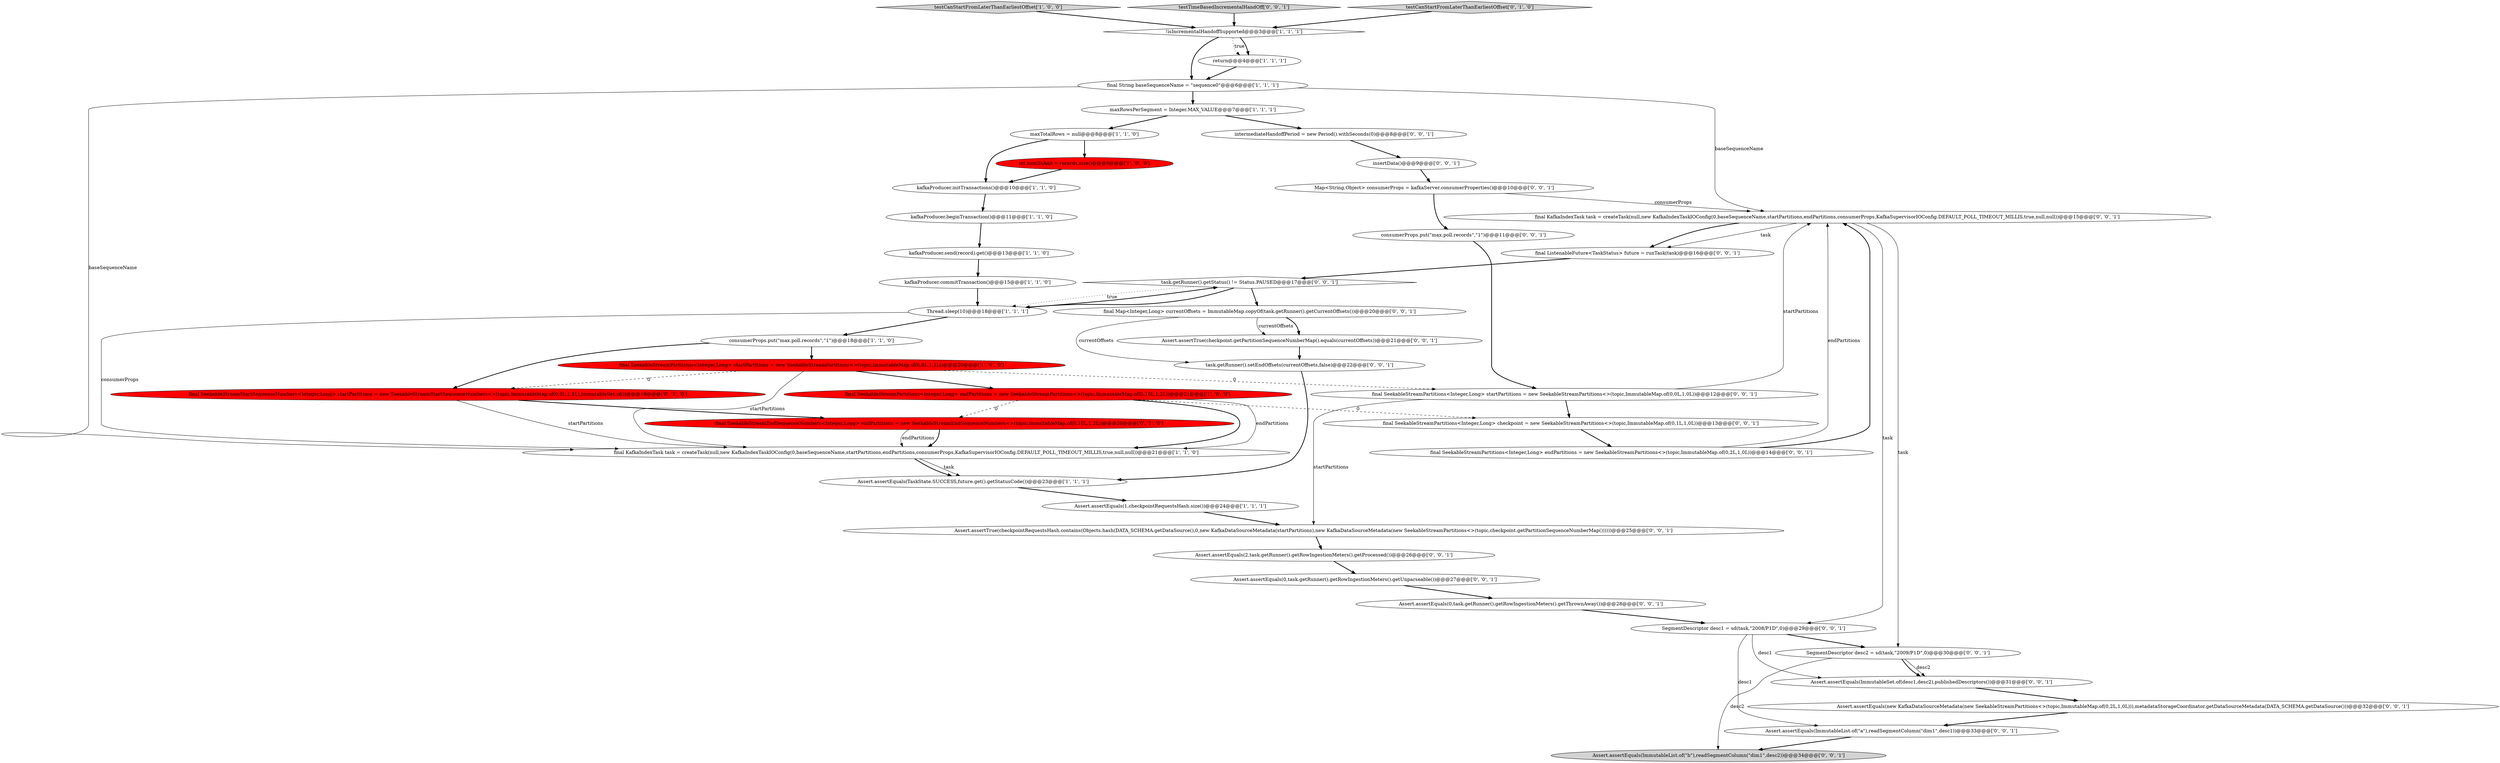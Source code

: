 digraph {
36 [style = filled, label = "task.getRunner().setEndOffsets(currentOffsets,false)@@@22@@@['0', '0', '1']", fillcolor = white, shape = ellipse image = "AAA0AAABBB3BBB"];
40 [style = filled, label = "Assert.assertTrue(checkpointRequestsHash.contains(Objects.hash(DATA_SCHEMA.getDataSource(),0,new KafkaDataSourceMetadata(startPartitions),new KafkaDataSourceMetadata(new SeekableStreamPartitions<>(topic,checkpoint.getPartitionSequenceNumberMap())))))@@@25@@@['0', '0', '1']", fillcolor = white, shape = ellipse image = "AAA0AAABBB3BBB"];
21 [style = filled, label = "final SeekableStreamPartitions<Integer,Long> startPartitions = new SeekableStreamPartitions<>(topic,ImmutableMap.of(0,0L,1,0L))@@@12@@@['0', '0', '1']", fillcolor = white, shape = ellipse image = "AAA0AAABBB3BBB"];
20 [style = filled, label = "final SeekableStreamStartSequenceNumbers<Integer,Long> startPartitions = new SeekableStreamStartSequenceNumbers<>(topic,ImmutableMap.of(0,0L,1,1L),ImmutableSet.of())@@@19@@@['0', '1', '0']", fillcolor = red, shape = ellipse image = "AAA1AAABBB2BBB"];
24 [style = filled, label = "Map<String,Object> consumerProps = kafkaServer.consumerProperties()@@@10@@@['0', '0', '1']", fillcolor = white, shape = ellipse image = "AAA0AAABBB3BBB"];
44 [style = filled, label = "final SeekableStreamPartitions<Integer,Long> checkpoint = new SeekableStreamPartitions<>(topic,ImmutableMap.of(0,1L,1,0L))@@@13@@@['0', '0', '1']", fillcolor = white, shape = ellipse image = "AAA0AAABBB3BBB"];
13 [style = filled, label = "testCanStartFromLaterThanEarliestOffset['1', '0', '0']", fillcolor = lightgray, shape = diamond image = "AAA0AAABBB1BBB"];
11 [style = filled, label = "Thread.sleep(10)@@@18@@@['1', '1', '1']", fillcolor = white, shape = ellipse image = "AAA0AAABBB1BBB"];
2 [style = filled, label = "Assert.assertEquals(1,checkpointRequestsHash.size())@@@24@@@['1', '1', '1']", fillcolor = white, shape = ellipse image = "AAA0AAABBB1BBB"];
43 [style = filled, label = "Assert.assertEquals(ImmutableList.of(\"b\"),readSegmentColumn(\"dim1\",desc2))@@@34@@@['0', '0', '1']", fillcolor = lightgray, shape = ellipse image = "AAA0AAABBB3BBB"];
26 [style = filled, label = "testTimeBasedIncrementalHandOff['0', '0', '1']", fillcolor = lightgray, shape = diamond image = "AAA0AAABBB3BBB"];
37 [style = filled, label = "final KafkaIndexTask task = createTask(null,new KafkaIndexTaskIOConfig(0,baseSequenceName,startPartitions,endPartitions,consumerProps,KafkaSupervisorIOConfig.DEFAULT_POLL_TIMEOUT_MILLIS,true,null,null))@@@15@@@['0', '0', '1']", fillcolor = white, shape = ellipse image = "AAA0AAABBB3BBB"];
10 [style = filled, label = "!isIncrementalHandoffSupported@@@3@@@['1', '1', '1']", fillcolor = white, shape = diamond image = "AAA0AAABBB1BBB"];
31 [style = filled, label = "final ListenableFuture<TaskStatus> future = runTask(task)@@@16@@@['0', '0', '1']", fillcolor = white, shape = ellipse image = "AAA0AAABBB3BBB"];
35 [style = filled, label = "consumerProps.put(\"max.poll.records\",\"1\")@@@11@@@['0', '0', '1']", fillcolor = white, shape = ellipse image = "AAA0AAABBB3BBB"];
33 [style = filled, label = "Assert.assertEquals(ImmutableList.of(\"a\"),readSegmentColumn(\"dim1\",desc1))@@@33@@@['0', '0', '1']", fillcolor = white, shape = ellipse image = "AAA0AAABBB3BBB"];
7 [style = filled, label = "Assert.assertEquals(TaskState.SUCCESS,future.get().getStatusCode())@@@23@@@['1', '1', '1']", fillcolor = white, shape = ellipse image = "AAA0AAABBB1BBB"];
8 [style = filled, label = "kafkaProducer.initTransactions()@@@10@@@['1', '1', '0']", fillcolor = white, shape = ellipse image = "AAA0AAABBB1BBB"];
19 [style = filled, label = "final SeekableStreamEndSequenceNumbers<Integer,Long> endPartitions = new SeekableStreamEndSequenceNumbers<>(topic,ImmutableMap.of(0,10L,1,2L))@@@20@@@['0', '1', '0']", fillcolor = red, shape = ellipse image = "AAA1AAABBB2BBB"];
28 [style = filled, label = "Assert.assertEquals(new KafkaDataSourceMetadata(new SeekableStreamPartitions<>(topic,ImmutableMap.of(0,2L,1,0L))),metadataStorageCoordinator.getDataSourceMetadata(DATA_SCHEMA.getDataSource()))@@@32@@@['0', '0', '1']", fillcolor = white, shape = ellipse image = "AAA0AAABBB3BBB"];
27 [style = filled, label = "SegmentDescriptor desc2 = sd(task,\"2009/P1D\",0)@@@30@@@['0', '0', '1']", fillcolor = white, shape = ellipse image = "AAA0AAABBB3BBB"];
32 [style = filled, label = "Assert.assertEquals(0,task.getRunner().getRowIngestionMeters().getThrownAway())@@@28@@@['0', '0', '1']", fillcolor = white, shape = ellipse image = "AAA0AAABBB3BBB"];
22 [style = filled, label = "Assert.assertEquals(ImmutableSet.of(desc1,desc2),publishedDescriptors())@@@31@@@['0', '0', '1']", fillcolor = white, shape = ellipse image = "AAA0AAABBB3BBB"];
29 [style = filled, label = "intermediateHandoffPeriod = new Period().withSeconds(0)@@@8@@@['0', '0', '1']", fillcolor = white, shape = ellipse image = "AAA0AAABBB3BBB"];
23 [style = filled, label = "task.getRunner().getStatus() != Status.PAUSED@@@17@@@['0', '0', '1']", fillcolor = white, shape = diamond image = "AAA0AAABBB3BBB"];
38 [style = filled, label = "SegmentDescriptor desc1 = sd(task,\"2008/P1D\",0)@@@29@@@['0', '0', '1']", fillcolor = white, shape = ellipse image = "AAA0AAABBB3BBB"];
4 [style = filled, label = "final String baseSequenceName = \"sequence0\"@@@6@@@['1', '1', '1']", fillcolor = white, shape = ellipse image = "AAA0AAABBB1BBB"];
30 [style = filled, label = "Assert.assertEquals(0,task.getRunner().getRowIngestionMeters().getUnparseable())@@@27@@@['0', '0', '1']", fillcolor = white, shape = ellipse image = "AAA0AAABBB3BBB"];
3 [style = filled, label = "consumerProps.put(\"max.poll.records\",\"1\")@@@18@@@['1', '1', '0']", fillcolor = white, shape = ellipse image = "AAA0AAABBB1BBB"];
17 [style = filled, label = "kafkaProducer.beginTransaction()@@@11@@@['1', '1', '0']", fillcolor = white, shape = ellipse image = "AAA0AAABBB1BBB"];
15 [style = filled, label = "maxRowsPerSegment = Integer.MAX_VALUE@@@7@@@['1', '1', '1']", fillcolor = white, shape = ellipse image = "AAA0AAABBB1BBB"];
18 [style = filled, label = "testCanStartFromLaterThanEarliestOffset['0', '1', '0']", fillcolor = lightgray, shape = diamond image = "AAA0AAABBB2BBB"];
39 [style = filled, label = "final Map<Integer,Long> currentOffsets = ImmutableMap.copyOf(task.getRunner().getCurrentOffsets())@@@20@@@['0', '0', '1']", fillcolor = white, shape = ellipse image = "AAA0AAABBB3BBB"];
41 [style = filled, label = "insertData()@@@9@@@['0', '0', '1']", fillcolor = white, shape = ellipse image = "AAA0AAABBB3BBB"];
14 [style = filled, label = "kafkaProducer.send(record).get()@@@13@@@['1', '1', '0']", fillcolor = white, shape = ellipse image = "AAA0AAABBB1BBB"];
5 [style = filled, label = "kafkaProducer.commitTransaction()@@@15@@@['1', '1', '0']", fillcolor = white, shape = ellipse image = "AAA0AAABBB1BBB"];
9 [style = filled, label = "int numToAdd = records.size()@@@9@@@['1', '0', '0']", fillcolor = red, shape = ellipse image = "AAA1AAABBB1BBB"];
42 [style = filled, label = "Assert.assertEquals(2,task.getRunner().getRowIngestionMeters().getProcessed())@@@26@@@['0', '0', '1']", fillcolor = white, shape = ellipse image = "AAA0AAABBB3BBB"];
12 [style = filled, label = "return@@@4@@@['1', '1', '1']", fillcolor = white, shape = ellipse image = "AAA0AAABBB1BBB"];
25 [style = filled, label = "Assert.assertTrue(checkpoint.getPartitionSequenceNumberMap().equals(currentOffsets))@@@21@@@['0', '0', '1']", fillcolor = white, shape = ellipse image = "AAA0AAABBB3BBB"];
16 [style = filled, label = "final SeekableStreamPartitions<Integer,Long> endPartitions = new SeekableStreamPartitions<>(topic,ImmutableMap.of(0,10L,1,2L))@@@21@@@['1', '0', '0']", fillcolor = red, shape = ellipse image = "AAA1AAABBB1BBB"];
6 [style = filled, label = "final SeekableStreamPartitions<Integer,Long> startPartitions = new SeekableStreamPartitions<>(topic,ImmutableMap.of(0,0L,1,1L))@@@20@@@['1', '0', '0']", fillcolor = red, shape = ellipse image = "AAA1AAABBB1BBB"];
0 [style = filled, label = "maxTotalRows = null@@@8@@@['1', '1', '0']", fillcolor = white, shape = ellipse image = "AAA0AAABBB1BBB"];
34 [style = filled, label = "final SeekableStreamPartitions<Integer,Long> endPartitions = new SeekableStreamPartitions<>(topic,ImmutableMap.of(0,2L,1,0L))@@@14@@@['0', '0', '1']", fillcolor = white, shape = ellipse image = "AAA0AAABBB3BBB"];
1 [style = filled, label = "final KafkaIndexTask task = createTask(null,new KafkaIndexTaskIOConfig(0,baseSequenceName,startPartitions,endPartitions,consumerProps,KafkaSupervisorIOConfig.DEFAULT_POLL_TIMEOUT_MILLIS,true,null,null))@@@21@@@['1', '1', '0']", fillcolor = white, shape = ellipse image = "AAA0AAABBB1BBB"];
34->37 [style = solid, label="endPartitions"];
13->10 [style = bold, label=""];
27->22 [style = solid, label="desc2"];
1->7 [style = solid, label="task"];
6->21 [style = dashed, label="0"];
0->9 [style = bold, label=""];
10->12 [style = dotted, label="true"];
21->44 [style = bold, label=""];
31->23 [style = bold, label=""];
16->1 [style = solid, label="endPartitions"];
41->24 [style = bold, label=""];
26->10 [style = bold, label=""];
6->20 [style = dashed, label="0"];
24->35 [style = bold, label=""];
16->19 [style = dashed, label="0"];
25->36 [style = bold, label=""];
29->41 [style = bold, label=""];
4->15 [style = bold, label=""];
16->44 [style = dashed, label="0"];
38->27 [style = bold, label=""];
3->6 [style = bold, label=""];
30->32 [style = bold, label=""];
37->31 [style = solid, label="task"];
22->28 [style = bold, label=""];
39->36 [style = solid, label="currentOffsets"];
2->40 [style = bold, label=""];
9->8 [style = bold, label=""];
27->22 [style = bold, label=""];
1->7 [style = bold, label=""];
35->21 [style = bold, label=""];
20->1 [style = solid, label="startPartitions"];
11->1 [style = solid, label="consumerProps"];
8->17 [style = bold, label=""];
32->38 [style = bold, label=""];
19->1 [style = bold, label=""];
3->20 [style = bold, label=""];
28->33 [style = bold, label=""];
18->10 [style = bold, label=""];
12->4 [style = bold, label=""];
16->1 [style = bold, label=""];
11->3 [style = bold, label=""];
17->14 [style = bold, label=""];
10->12 [style = bold, label=""];
6->16 [style = bold, label=""];
7->2 [style = bold, label=""];
34->37 [style = bold, label=""];
15->0 [style = bold, label=""];
37->31 [style = bold, label=""];
36->7 [style = bold, label=""];
42->30 [style = bold, label=""];
44->34 [style = bold, label=""];
0->8 [style = bold, label=""];
33->43 [style = bold, label=""];
4->1 [style = solid, label="baseSequenceName"];
10->4 [style = bold, label=""];
23->39 [style = bold, label=""];
4->37 [style = solid, label="baseSequenceName"];
24->37 [style = solid, label="consumerProps"];
38->22 [style = solid, label="desc1"];
21->40 [style = solid, label="startPartitions"];
37->38 [style = solid, label="task"];
5->11 [style = bold, label=""];
39->25 [style = bold, label=""];
23->11 [style = bold, label=""];
20->19 [style = bold, label=""];
39->25 [style = solid, label="currentOffsets"];
19->1 [style = solid, label="endPartitions"];
6->1 [style = solid, label="startPartitions"];
11->23 [style = bold, label=""];
40->42 [style = bold, label=""];
21->37 [style = solid, label="startPartitions"];
15->29 [style = bold, label=""];
38->33 [style = solid, label="desc1"];
27->43 [style = solid, label="desc2"];
14->5 [style = bold, label=""];
37->27 [style = solid, label="task"];
23->11 [style = dotted, label="true"];
}
